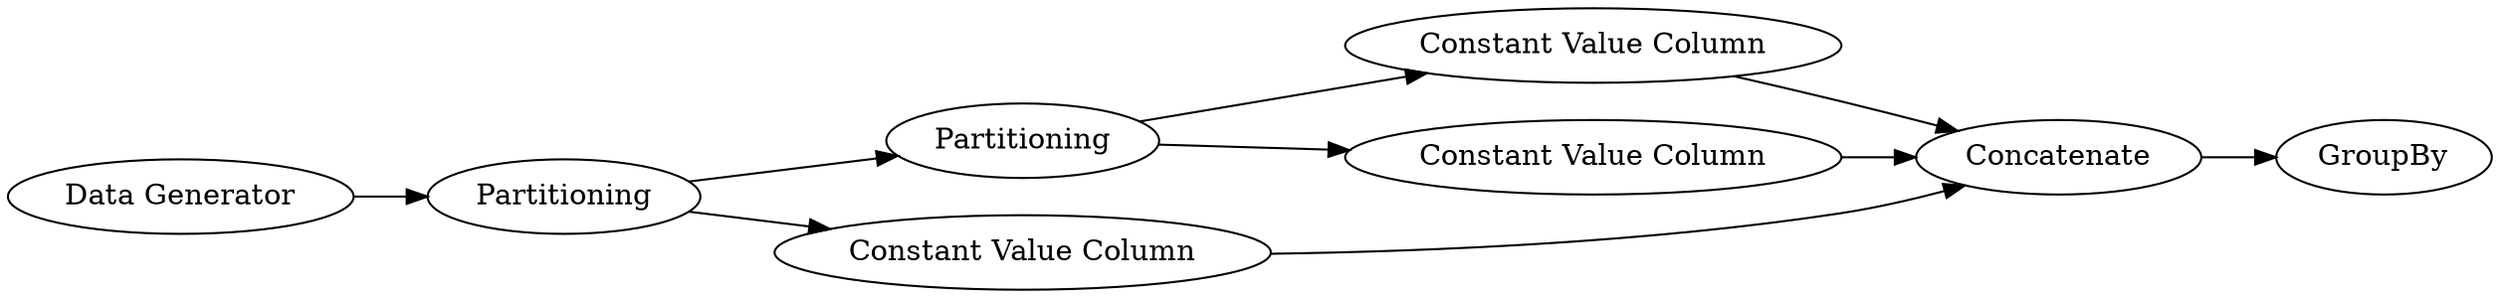 digraph {
	1 [label="Data Generator"]
	2 [label=Partitioning]
	3 [label=Partitioning]
	4 [label="Constant Value Column"]
	5 [label="Constant Value Column"]
	6 [label="Constant Value Column"]
	7 [label=Concatenate]
	8 [label=GroupBy]
	1 -> 2
	2 -> 3
	2 -> 4
	3 -> 5
	3 -> 6
	4 -> 7
	5 -> 7
	6 -> 7
	7 -> 8
	rankdir=LR
}
